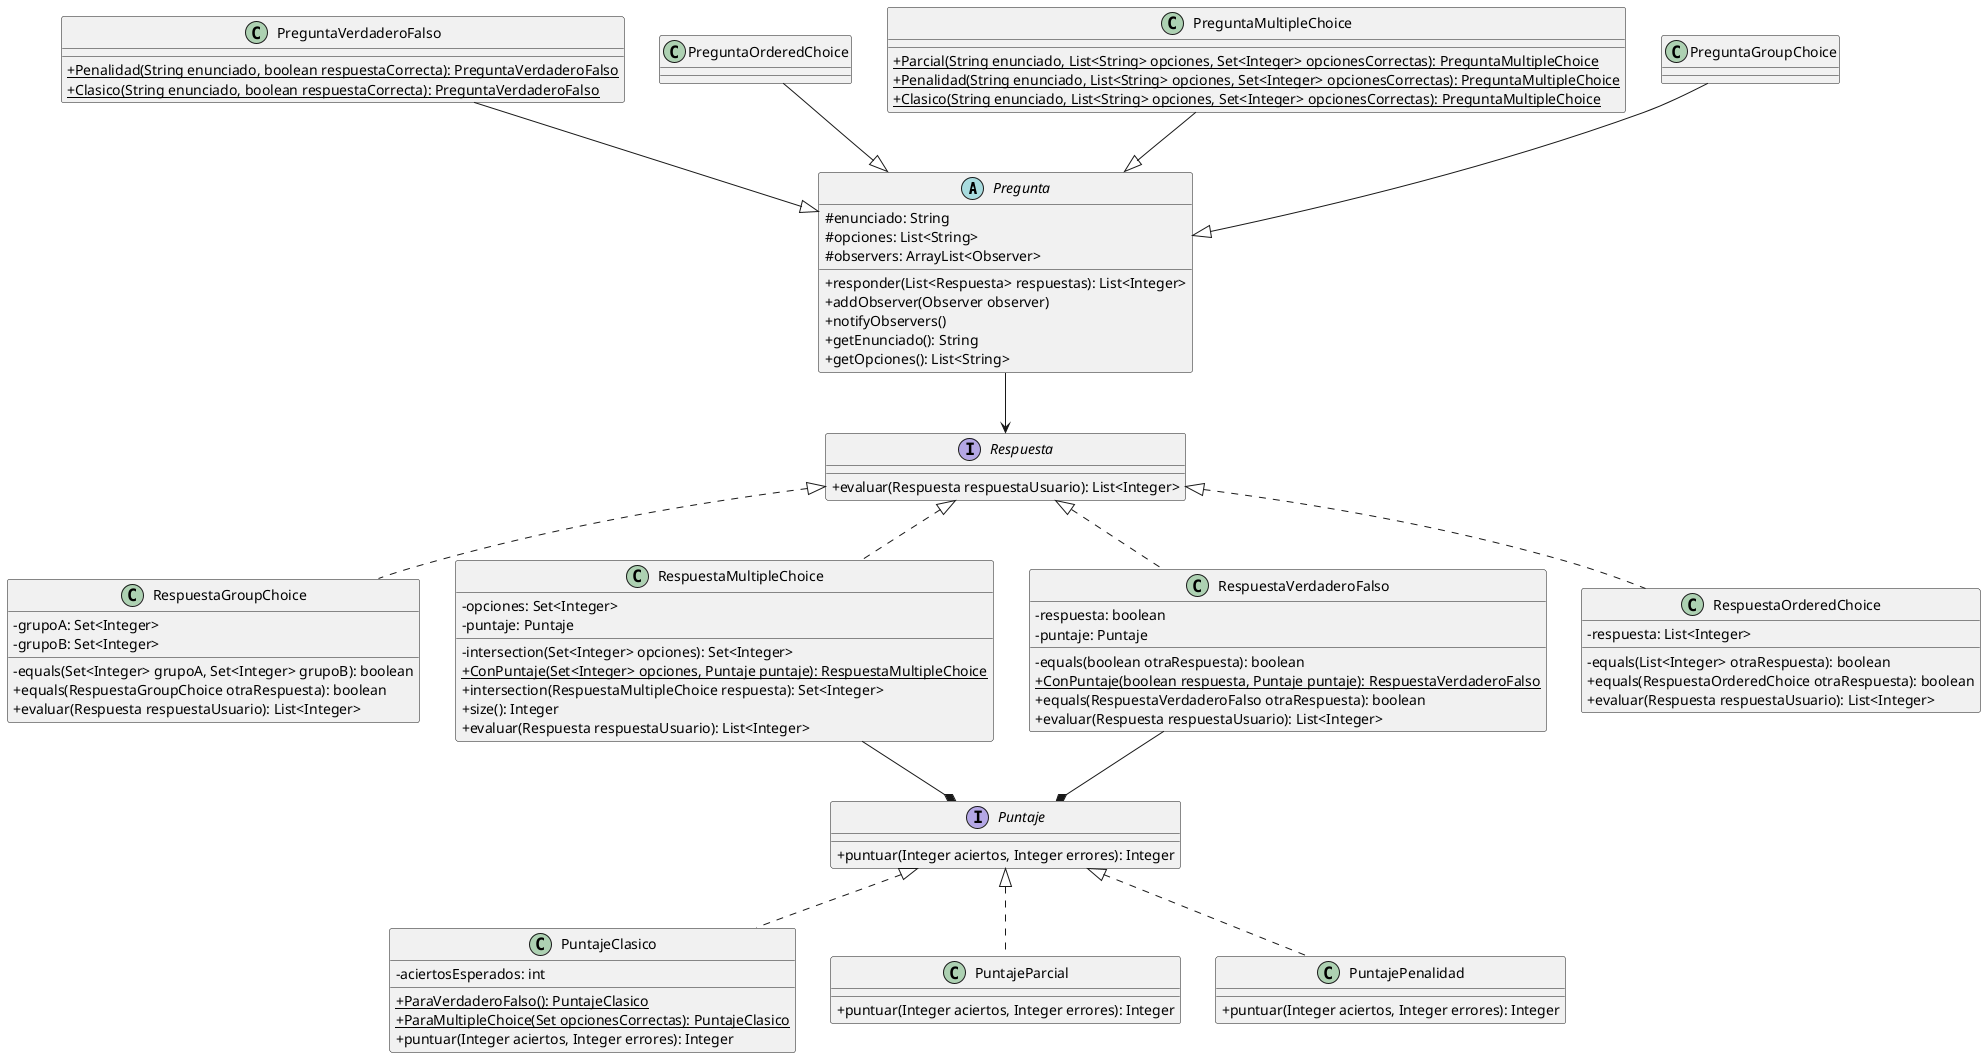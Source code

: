@startuml
skinparam classAttributeIconSize 0

abstract class Pregunta {
    # enunciado: String
    # opciones: List<String>
    # observers: ArrayList<Observer>
    + responder(List<Respuesta> respuestas): List<Integer>
    + addObserver(Observer observer)
    + notifyObservers()
    + getEnunciado(): String
    + getOpciones(): List<String>
}
class PreguntaMultipleChoice {
    + {static} Parcial(String enunciado, List<String> opciones, Set<Integer> opcionesCorrectas): PreguntaMultipleChoice
    + {static} Penalidad(String enunciado, List<String> opciones, Set<Integer> opcionesCorrectas): PreguntaMultipleChoice
    + {static} Clasico(String enunciado, List<String> opciones, Set<Integer> opcionesCorrectas): PreguntaMultipleChoice
}
class PreguntaVerdaderoFalso {
    + {static} Penalidad(String enunciado, boolean respuestaCorrecta): PreguntaVerdaderoFalso
    + {static} Clasico(String enunciado, boolean respuestaCorrecta): PreguntaVerdaderoFalso
}
class PreguntaGroupChoice
class PreguntaOrderedChoice


interface Puntaje {
    + puntuar(Integer aciertos, Integer errores): Integer
}
class PuntajeClasico {
    - aciertosEsperados: int
    + {static} ParaVerdaderoFalso(): PuntajeClasico
    + {static} ParaMultipleChoice(Set opcionesCorrectas): PuntajeClasico
    + puntuar(Integer aciertos, Integer errores): Integer
}
class PuntajeParcial {
    + puntuar(Integer aciertos, Integer errores): Integer
}
class PuntajePenalidad {
    + puntuar(Integer aciertos, Integer errores): Integer
}


interface Respuesta {
    + evaluar(Respuesta respuestaUsuario): List<Integer>
}
class RespuestaGroupChoice {
    - grupoA: Set<Integer>
    - grupoB: Set<Integer>
    - equals(Set<Integer> grupoA, Set<Integer> grupoB): boolean
    + equals(RespuestaGroupChoice otraRespuesta): boolean
    + evaluar(Respuesta respuestaUsuario): List<Integer>
}
class RespuestaMultipleChoice {
    - opciones: Set<Integer>
    - puntaje: Puntaje
    - intersection(Set<Integer> opciones): Set<Integer>
    + {static} ConPuntaje(Set<Integer> opciones, Puntaje puntaje): RespuestaMultipleChoice
    + intersection(RespuestaMultipleChoice respuesta): Set<Integer>
    + size(): Integer
    + evaluar(Respuesta respuestaUsuario): List<Integer>
}
class RespuestaVerdaderoFalso {
    - respuesta: boolean
    - puntaje: Puntaje
    - equals(boolean otraRespuesta): boolean
    + {static} ConPuntaje(boolean respuesta, Puntaje puntaje): RespuestaVerdaderoFalso
    + equals(RespuestaVerdaderoFalso otraRespuesta): boolean
    + evaluar(Respuesta respuestaUsuario): List<Integer>
}
class RespuestaOrderedChoice {
    - respuesta: List<Integer>
    - equals(List<Integer> otraRespuesta): boolean
    + equals(RespuestaOrderedChoice otraRespuesta): boolean
    + evaluar(Respuesta respuestaUsuario): List<Integer>
}

'Ordenamiento De Cuadrados

'Herencia --|> cumple la relación 'es un'
Pregunta <|-up- PreguntaGroupChoice
Pregunta <|-up- PreguntaMultipleChoice
Pregunta <|-up- PreguntaOrderedChoice
Pregunta <|-up- PreguntaVerdaderoFalso

'Asociacion --> un objeto guarda a otro
Pregunta --> Respuesta

'Agregacion --o un objeto esta compuesto por otro pero no lo necesita para vivir

'Composicion --* un objeto es dueño de otro
RespuestaVerdaderoFalso --* Puntaje
RespuestaMultipleChoice --* Puntaje

'Dependencia ..> un objeto utiliza a otro porque lo recibe/devuelve

'Interfaces ..|> colección de declaraciones de métodos sin implemetnar
RespuestaGroupChoice .up.|> Respuesta
RespuestaMultipleChoice .up.|> Respuesta
RespuestaOrderedChoice .up.|> Respuesta
RespuestaVerdaderoFalso .up.|> Respuesta
PuntajeClasico .up.|> Puntaje
PuntajePenalidad .up.|> Puntaje
PuntajeParcial .up.|> Puntaje


@enduml